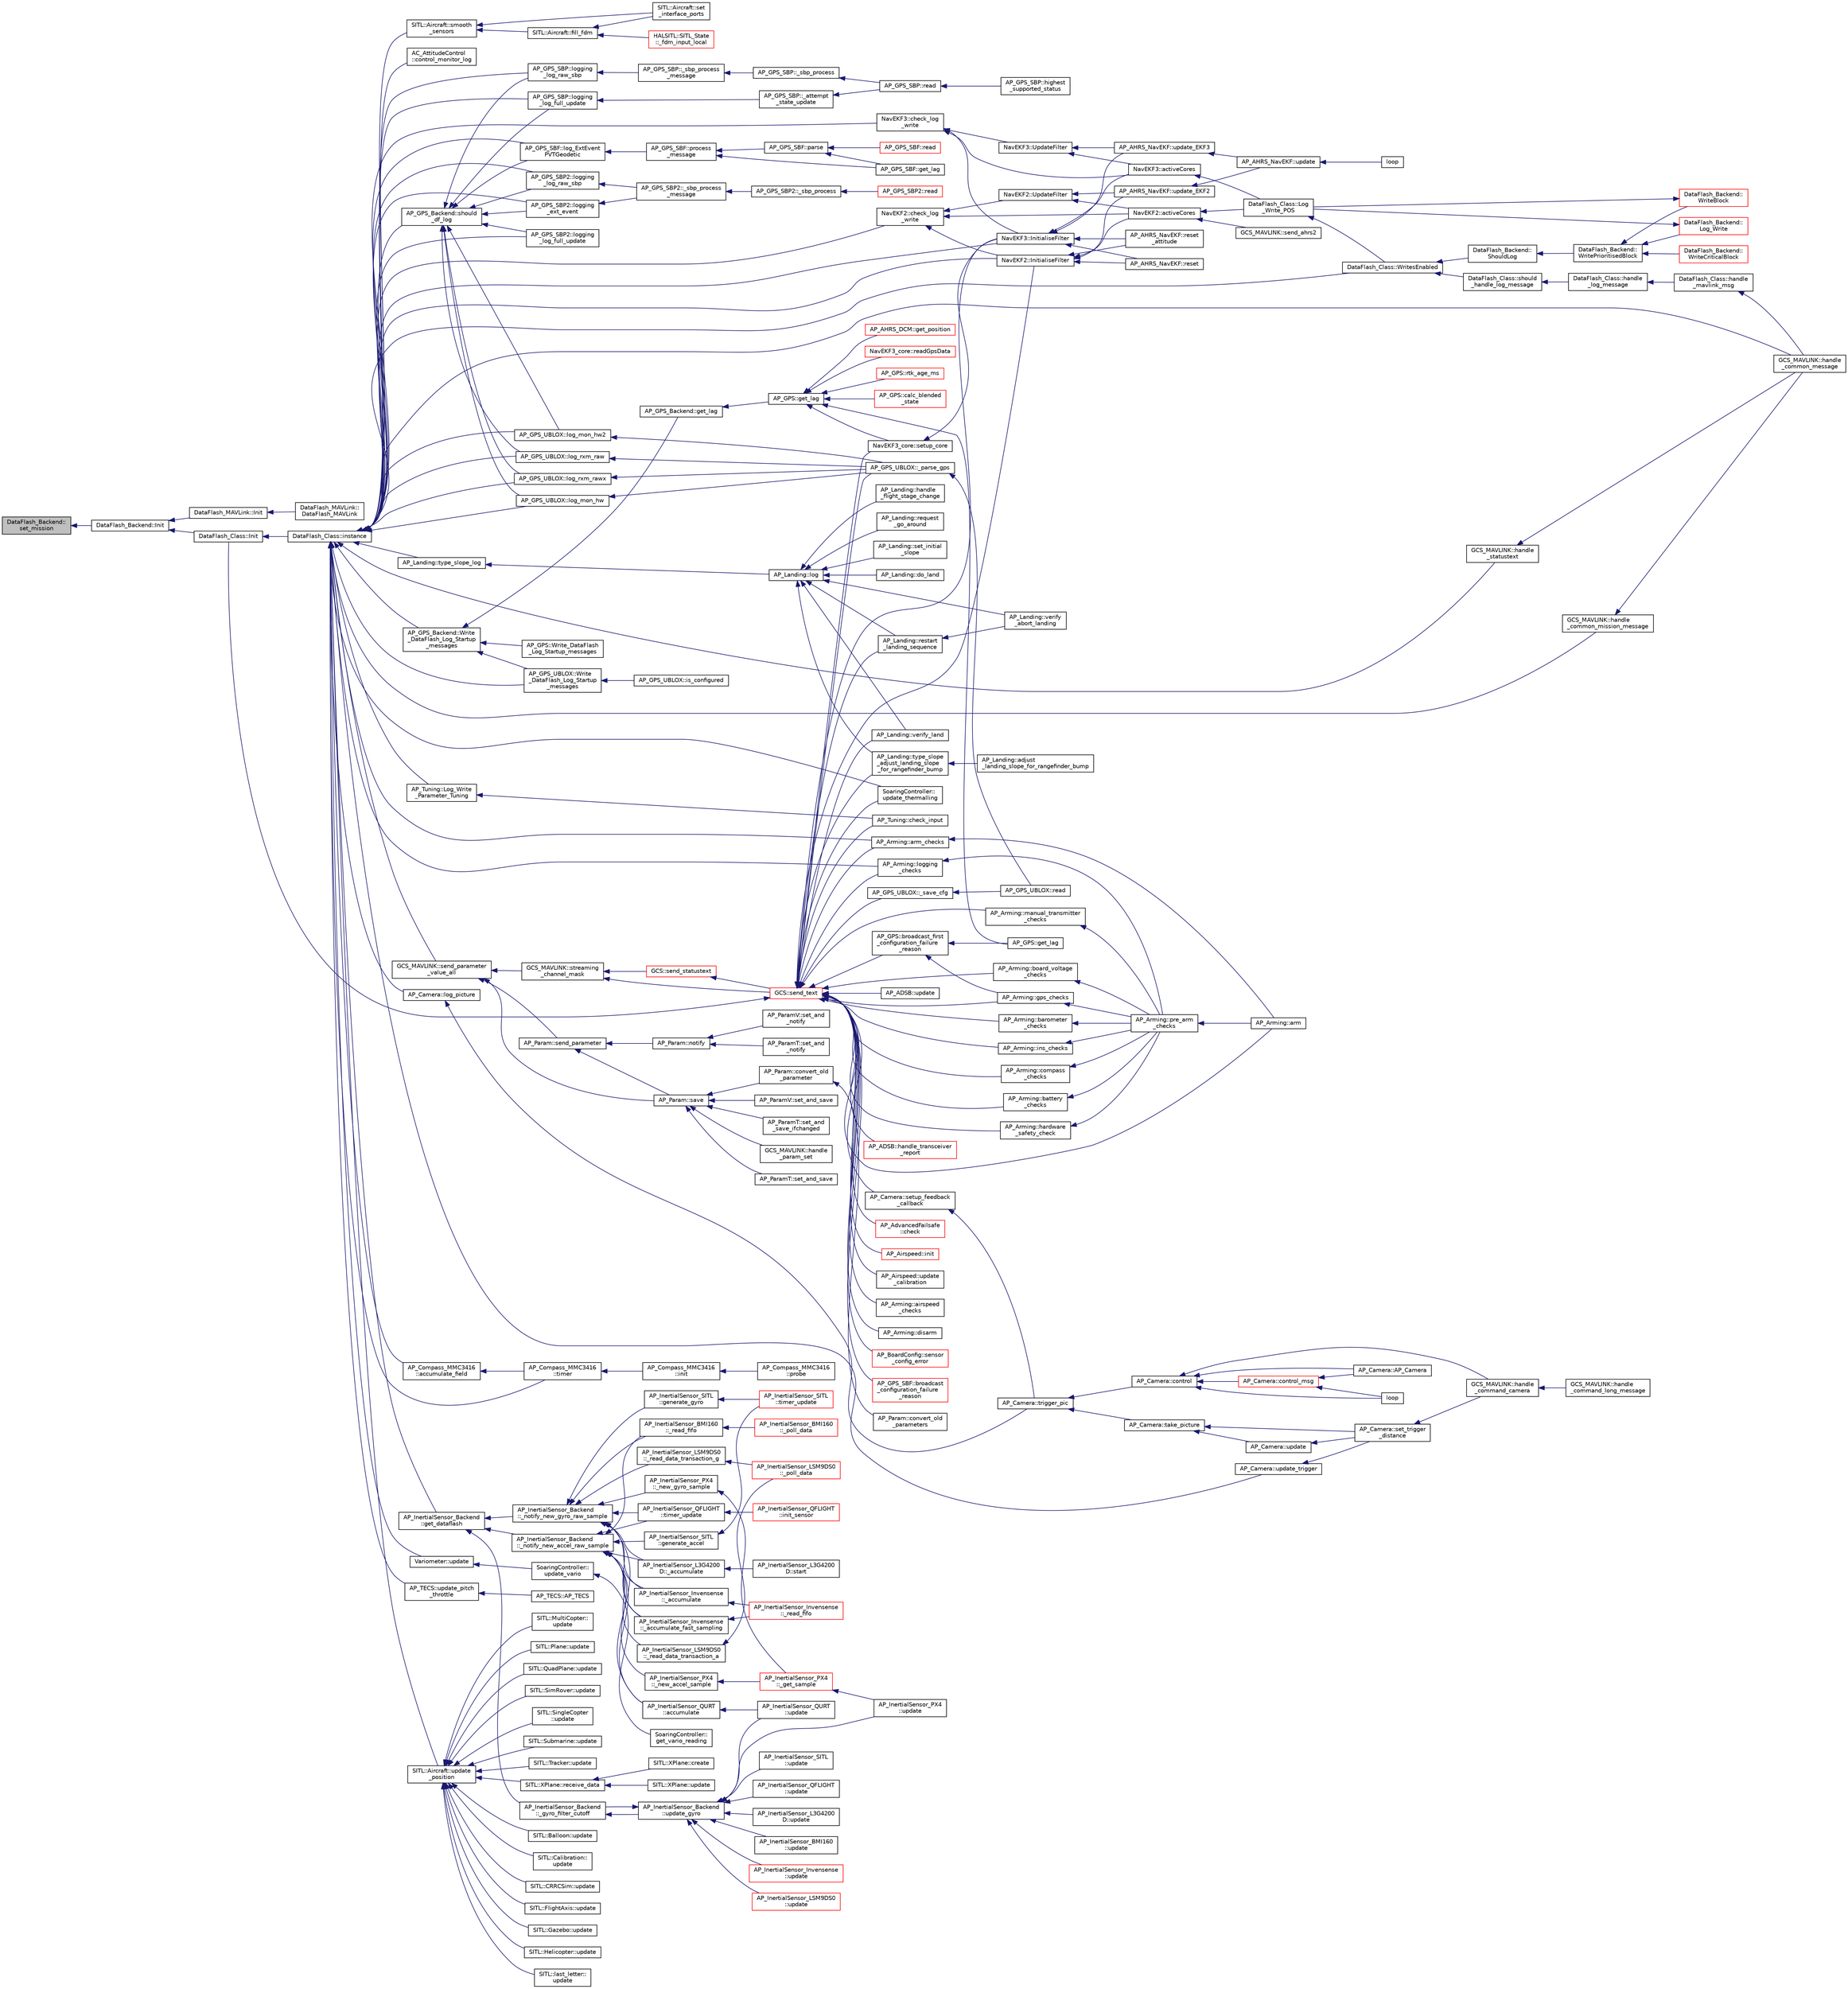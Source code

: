 digraph "DataFlash_Backend::set_mission"
{
 // INTERACTIVE_SVG=YES
  edge [fontname="Helvetica",fontsize="10",labelfontname="Helvetica",labelfontsize="10"];
  node [fontname="Helvetica",fontsize="10",shape=record];
  rankdir="LR";
  Node1 [label="DataFlash_Backend::\lset_mission",height=0.2,width=0.4,color="black", fillcolor="grey75", style="filled", fontcolor="black"];
  Node1 -> Node2 [dir="back",color="midnightblue",fontsize="10",style="solid",fontname="Helvetica"];
  Node2 [label="DataFlash_Backend::Init",height=0.2,width=0.4,color="black", fillcolor="white", style="filled",URL="$classDataFlash__Backend.html#aff10c329f79c1bdaedbc6fdf4028c2a5"];
  Node2 -> Node3 [dir="back",color="midnightblue",fontsize="10",style="solid",fontname="Helvetica"];
  Node3 [label="DataFlash_MAVLink::Init",height=0.2,width=0.4,color="black", fillcolor="white", style="filled",URL="$classDataFlash__MAVLink.html#af592d8475ad88af8fb4246a4fdfcdb60"];
  Node3 -> Node4 [dir="back",color="midnightblue",fontsize="10",style="solid",fontname="Helvetica"];
  Node4 [label="DataFlash_MAVLink::\lDataFlash_MAVLink",height=0.2,width=0.4,color="black", fillcolor="white", style="filled",URL="$classDataFlash__MAVLink.html#a48cca0935063bb4c4ab826e2e0f7ac14"];
  Node2 -> Node5 [dir="back",color="midnightblue",fontsize="10",style="solid",fontname="Helvetica"];
  Node5 [label="DataFlash_Class::Init",height=0.2,width=0.4,color="black", fillcolor="white", style="filled",URL="$classDataFlash__Class.html#aabebe7ff9db07e2890274fceaa81b063"];
  Node5 -> Node6 [dir="back",color="midnightblue",fontsize="10",style="solid",fontname="Helvetica"];
  Node6 [label="DataFlash_Class::instance",height=0.2,width=0.4,color="black", fillcolor="white", style="filled",URL="$classDataFlash__Class.html#af898b7f68e05b5d2a6eaf53d2c178983"];
  Node6 -> Node7 [dir="back",color="midnightblue",fontsize="10",style="solid",fontname="Helvetica"];
  Node7 [label="AC_AttitudeControl\l::control_monitor_log",height=0.2,width=0.4,color="black", fillcolor="white", style="filled",URL="$classAC__AttitudeControl.html#a24124a33c8cd7a9cd575d0c16a1e2d5b"];
  Node6 -> Node8 [dir="back",color="midnightblue",fontsize="10",style="solid",fontname="Helvetica"];
  Node8 [label="AP_Arming::logging\l_checks",height=0.2,width=0.4,color="black", fillcolor="white", style="filled",URL="$classAP__Arming.html#a42b683a689bf706a186653bcf3c1d442"];
  Node8 -> Node9 [dir="back",color="midnightblue",fontsize="10",style="solid",fontname="Helvetica"];
  Node9 [label="AP_Arming::pre_arm\l_checks",height=0.2,width=0.4,color="black", fillcolor="white", style="filled",URL="$classAP__Arming.html#a73c03baf7f22b7124a2ac9e9286a850a"];
  Node9 -> Node10 [dir="back",color="midnightblue",fontsize="10",style="solid",fontname="Helvetica"];
  Node10 [label="AP_Arming::arm",height=0.2,width=0.4,color="black", fillcolor="white", style="filled",URL="$classAP__Arming.html#a47b859d9929a736df2f08a1cad03efcb"];
  Node6 -> Node11 [dir="back",color="midnightblue",fontsize="10",style="solid",fontname="Helvetica"];
  Node11 [label="AP_Arming::arm_checks",height=0.2,width=0.4,color="black", fillcolor="white", style="filled",URL="$classAP__Arming.html#ab2f0095af9b74996b11006d85fc137ed"];
  Node11 -> Node10 [dir="back",color="midnightblue",fontsize="10",style="solid",fontname="Helvetica"];
  Node6 -> Node12 [dir="back",color="midnightblue",fontsize="10",style="solid",fontname="Helvetica"];
  Node12 [label="AP_Camera::log_picture",height=0.2,width=0.4,color="black", fillcolor="white", style="filled",URL="$classAP__Camera.html#ae511c5d9c318c1650f04b4ecb5709112"];
  Node12 -> Node13 [dir="back",color="midnightblue",fontsize="10",style="solid",fontname="Helvetica"];
  Node13 [label="AP_Camera::trigger_pic",height=0.2,width=0.4,color="black", fillcolor="white", style="filled",URL="$classAP__Camera.html#a912338131e4f4ab09eb09139d471b7b3"];
  Node13 -> Node14 [dir="back",color="midnightblue",fontsize="10",style="solid",fontname="Helvetica"];
  Node14 [label="AP_Camera::control",height=0.2,width=0.4,color="black", fillcolor="white", style="filled",URL="$classAP__Camera.html#a7c7aa23d1a71db5345bb11899bbb8f31"];
  Node14 -> Node15 [dir="back",color="midnightblue",fontsize="10",style="solid",fontname="Helvetica"];
  Node15 [label="AP_Camera::AP_Camera",height=0.2,width=0.4,color="black", fillcolor="white", style="filled",URL="$classAP__Camera.html#ad8d2e68c3b5a7133da87975d3120223a"];
  Node14 -> Node16 [dir="back",color="midnightblue",fontsize="10",style="solid",fontname="Helvetica"];
  Node16 [label="AP_Camera::control_msg",height=0.2,width=0.4,color="red", fillcolor="white", style="filled",URL="$classAP__Camera.html#a5a9157e5d811fa1b55bebe90fe731065",tooltip="decode deprecated MavLink message that controls camera. "];
  Node16 -> Node15 [dir="back",color="midnightblue",fontsize="10",style="solid",fontname="Helvetica"];
  Node16 -> Node17 [dir="back",color="midnightblue",fontsize="10",style="solid",fontname="Helvetica"];
  Node17 [label="loop",height=0.2,width=0.4,color="black", fillcolor="white", style="filled",URL="$routing_8cpp.html#afe461d27b9c48d5921c00d521181f12f"];
  Node14 -> Node18 [dir="back",color="midnightblue",fontsize="10",style="solid",fontname="Helvetica"];
  Node18 [label="GCS_MAVLINK::handle\l_command_camera",height=0.2,width=0.4,color="black", fillcolor="white", style="filled",URL="$structGCS__MAVLINK.html#a735b4b8b692fa6985a7f7b99c6b4d58c"];
  Node18 -> Node19 [dir="back",color="midnightblue",fontsize="10",style="solid",fontname="Helvetica"];
  Node19 [label="GCS_MAVLINK::handle\l_command_long_message",height=0.2,width=0.4,color="black", fillcolor="white", style="filled",URL="$structGCS__MAVLINK.html#ada9816ba563e134b421cb5bcc7b21ed6"];
  Node14 -> Node17 [dir="back",color="midnightblue",fontsize="10",style="solid",fontname="Helvetica"];
  Node13 -> Node20 [dir="back",color="midnightblue",fontsize="10",style="solid",fontname="Helvetica"];
  Node20 [label="AP_Camera::take_picture",height=0.2,width=0.4,color="black", fillcolor="white", style="filled",URL="$classAP__Camera.html#a5d7170c290ba358aab4e79e8e79bbb70"];
  Node20 -> Node21 [dir="back",color="midnightblue",fontsize="10",style="solid",fontname="Helvetica"];
  Node21 [label="AP_Camera::set_trigger\l_distance",height=0.2,width=0.4,color="black", fillcolor="white", style="filled",URL="$classAP__Camera.html#a4a39e7eb5e1df8b95ef260b0638c6fc7"];
  Node21 -> Node18 [dir="back",color="midnightblue",fontsize="10",style="solid",fontname="Helvetica"];
  Node20 -> Node22 [dir="back",color="midnightblue",fontsize="10",style="solid",fontname="Helvetica"];
  Node22 [label="AP_Camera::update",height=0.2,width=0.4,color="black", fillcolor="white", style="filled",URL="$classAP__Camera.html#a4077dde0b48102aa3b07eb64f1f7a420"];
  Node22 -> Node21 [dir="back",color="midnightblue",fontsize="10",style="solid",fontname="Helvetica"];
  Node6 -> Node23 [dir="back",color="midnightblue",fontsize="10",style="solid",fontname="Helvetica"];
  Node23 [label="AP_Camera::update_trigger",height=0.2,width=0.4,color="black", fillcolor="white", style="filled",URL="$classAP__Camera.html#a3809f54e2cc95832bb8d5e43451e834f"];
  Node23 -> Node21 [dir="back",color="midnightblue",fontsize="10",style="solid",fontname="Helvetica"];
  Node6 -> Node24 [dir="back",color="midnightblue",fontsize="10",style="solid",fontname="Helvetica"];
  Node24 [label="AP_Compass_MMC3416\l::timer",height=0.2,width=0.4,color="black", fillcolor="white", style="filled",URL="$classAP__Compass__MMC3416.html#a8b5b61173af45f3892c51bbeda783190"];
  Node24 -> Node25 [dir="back",color="midnightblue",fontsize="10",style="solid",fontname="Helvetica"];
  Node25 [label="AP_Compass_MMC3416\l::init",height=0.2,width=0.4,color="black", fillcolor="white", style="filled",URL="$classAP__Compass__MMC3416.html#af9749d12b13a50641e4c2b7b8b702ac2"];
  Node25 -> Node26 [dir="back",color="midnightblue",fontsize="10",style="solid",fontname="Helvetica"];
  Node26 [label="AP_Compass_MMC3416\l::probe",height=0.2,width=0.4,color="black", fillcolor="white", style="filled",URL="$classAP__Compass__MMC3416.html#a45317bd66ff02b0b69e17221ff572261"];
  Node6 -> Node27 [dir="back",color="midnightblue",fontsize="10",style="solid",fontname="Helvetica"];
  Node27 [label="AP_Compass_MMC3416\l::accumulate_field",height=0.2,width=0.4,color="black", fillcolor="white", style="filled",URL="$classAP__Compass__MMC3416.html#aa81525e474696e469db55ad9712a1b4f"];
  Node27 -> Node24 [dir="back",color="midnightblue",fontsize="10",style="solid",fontname="Helvetica"];
  Node6 -> Node28 [dir="back",color="midnightblue",fontsize="10",style="solid",fontname="Helvetica"];
  Node28 [label="AP_GPS_SBF::log_ExtEvent\lPVTGeodetic",height=0.2,width=0.4,color="black", fillcolor="white", style="filled",URL="$classAP__GPS__SBF.html#a029bda686db2bccb2b98f78cf5ea38fe"];
  Node28 -> Node29 [dir="back",color="midnightblue",fontsize="10",style="solid",fontname="Helvetica"];
  Node29 [label="AP_GPS_SBF::process\l_message",height=0.2,width=0.4,color="black", fillcolor="white", style="filled",URL="$classAP__GPS__SBF.html#a302b0e8422996c2cabb9dfac0eae59a4"];
  Node29 -> Node30 [dir="back",color="midnightblue",fontsize="10",style="solid",fontname="Helvetica"];
  Node30 [label="AP_GPS_SBF::get_lag",height=0.2,width=0.4,color="black", fillcolor="white", style="filled",URL="$classAP__GPS__SBF.html#ac390273f48b232915b30f6aeed7560f6"];
  Node29 -> Node31 [dir="back",color="midnightblue",fontsize="10",style="solid",fontname="Helvetica"];
  Node31 [label="AP_GPS_SBF::parse",height=0.2,width=0.4,color="black", fillcolor="white", style="filled",URL="$classAP__GPS__SBF.html#a4ff03181a0163ebda3dcc6b550e0d05a"];
  Node31 -> Node30 [dir="back",color="midnightblue",fontsize="10",style="solid",fontname="Helvetica"];
  Node31 -> Node32 [dir="back",color="midnightblue",fontsize="10",style="solid",fontname="Helvetica"];
  Node32 [label="AP_GPS_SBF::read",height=0.2,width=0.4,color="red", fillcolor="white", style="filled",URL="$classAP__GPS__SBF.html#a5d9c1999aa212fff0587dad4b306c97d"];
  Node6 -> Node33 [dir="back",color="midnightblue",fontsize="10",style="solid",fontname="Helvetica"];
  Node33 [label="AP_GPS_SBP::logging\l_log_full_update",height=0.2,width=0.4,color="black", fillcolor="white", style="filled",URL="$classAP__GPS__SBP.html#af5d2846c5c8368ab5d6d9456f78cb04d"];
  Node33 -> Node34 [dir="back",color="midnightblue",fontsize="10",style="solid",fontname="Helvetica"];
  Node34 [label="AP_GPS_SBP::_attempt\l_state_update",height=0.2,width=0.4,color="black", fillcolor="white", style="filled",URL="$classAP__GPS__SBP.html#af9e1e7cae1c58891c9a47a6ae6425491"];
  Node34 -> Node35 [dir="back",color="midnightblue",fontsize="10",style="solid",fontname="Helvetica"];
  Node35 [label="AP_GPS_SBP::read",height=0.2,width=0.4,color="black", fillcolor="white", style="filled",URL="$classAP__GPS__SBP.html#a3fa95c1c1f83ad45a11a61d604e61d8d"];
  Node35 -> Node36 [dir="back",color="midnightblue",fontsize="10",style="solid",fontname="Helvetica"];
  Node36 [label="AP_GPS_SBP::highest\l_supported_status",height=0.2,width=0.4,color="black", fillcolor="white", style="filled",URL="$classAP__GPS__SBP.html#ad2aa36fb56f231229ca47df94c7c926f"];
  Node6 -> Node37 [dir="back",color="midnightblue",fontsize="10",style="solid",fontname="Helvetica"];
  Node37 [label="AP_GPS_SBP::logging\l_log_raw_sbp",height=0.2,width=0.4,color="black", fillcolor="white", style="filled",URL="$classAP__GPS__SBP.html#a03c2f3629f94e7b6df5989cc33d9d59a"];
  Node37 -> Node38 [dir="back",color="midnightblue",fontsize="10",style="solid",fontname="Helvetica"];
  Node38 [label="AP_GPS_SBP::_sbp_process\l_message",height=0.2,width=0.4,color="black", fillcolor="white", style="filled",URL="$classAP__GPS__SBP.html#a95d51866fda5a620229c74d5684acce4"];
  Node38 -> Node39 [dir="back",color="midnightblue",fontsize="10",style="solid",fontname="Helvetica"];
  Node39 [label="AP_GPS_SBP::_sbp_process",height=0.2,width=0.4,color="black", fillcolor="white", style="filled",URL="$classAP__GPS__SBP.html#ad6291fa91e5c338da770ffdfefb6cd8a"];
  Node39 -> Node35 [dir="back",color="midnightblue",fontsize="10",style="solid",fontname="Helvetica"];
  Node6 -> Node40 [dir="back",color="midnightblue",fontsize="10",style="solid",fontname="Helvetica"];
  Node40 [label="AP_GPS_SBP2::logging\l_log_full_update",height=0.2,width=0.4,color="black", fillcolor="white", style="filled",URL="$classAP__GPS__SBP2.html#adc254567a151ff0db903b861319f0d56"];
  Node6 -> Node41 [dir="back",color="midnightblue",fontsize="10",style="solid",fontname="Helvetica"];
  Node41 [label="AP_GPS_SBP2::logging\l_log_raw_sbp",height=0.2,width=0.4,color="black", fillcolor="white", style="filled",URL="$classAP__GPS__SBP2.html#af58239a6684265d3fde51012411d110c"];
  Node41 -> Node42 [dir="back",color="midnightblue",fontsize="10",style="solid",fontname="Helvetica"];
  Node42 [label="AP_GPS_SBP2::_sbp_process\l_message",height=0.2,width=0.4,color="black", fillcolor="white", style="filled",URL="$classAP__GPS__SBP2.html#ac64f29dd084dc165c676cfd2751e77ae"];
  Node42 -> Node43 [dir="back",color="midnightblue",fontsize="10",style="solid",fontname="Helvetica"];
  Node43 [label="AP_GPS_SBP2::_sbp_process",height=0.2,width=0.4,color="black", fillcolor="white", style="filled",URL="$classAP__GPS__SBP2.html#a401dc8505b1460b2cacbafea3d223a91"];
  Node43 -> Node44 [dir="back",color="midnightblue",fontsize="10",style="solid",fontname="Helvetica"];
  Node44 [label="AP_GPS_SBP2::read",height=0.2,width=0.4,color="red", fillcolor="white", style="filled",URL="$classAP__GPS__SBP2.html#a251cdad10dff6c4e02d59f0507e5f3b6"];
  Node6 -> Node45 [dir="back",color="midnightblue",fontsize="10",style="solid",fontname="Helvetica"];
  Node45 [label="AP_GPS_SBP2::logging\l_ext_event",height=0.2,width=0.4,color="black", fillcolor="white", style="filled",URL="$classAP__GPS__SBP2.html#ae8c7f53ee8183d7f0b915e9b5a494ae6"];
  Node45 -> Node42 [dir="back",color="midnightblue",fontsize="10",style="solid",fontname="Helvetica"];
  Node6 -> Node46 [dir="back",color="midnightblue",fontsize="10",style="solid",fontname="Helvetica"];
  Node46 [label="AP_GPS_UBLOX::log_mon_hw",height=0.2,width=0.4,color="black", fillcolor="white", style="filled",URL="$classAP__GPS__UBLOX.html#afaad8ce1ad6c2192e2608e5731789b25"];
  Node46 -> Node47 [dir="back",color="midnightblue",fontsize="10",style="solid",fontname="Helvetica"];
  Node47 [label="AP_GPS_UBLOX::_parse_gps",height=0.2,width=0.4,color="black", fillcolor="white", style="filled",URL="$classAP__GPS__UBLOX.html#a16ae8ab4b0babfbc2245beb0a438ec33"];
  Node47 -> Node48 [dir="back",color="midnightblue",fontsize="10",style="solid",fontname="Helvetica"];
  Node48 [label="AP_GPS_UBLOX::read",height=0.2,width=0.4,color="black", fillcolor="white", style="filled",URL="$classAP__GPS__UBLOX.html#a09825f5ca37ee9bdb5e0939a4073a84e"];
  Node6 -> Node49 [dir="back",color="midnightblue",fontsize="10",style="solid",fontname="Helvetica"];
  Node49 [label="AP_GPS_UBLOX::log_mon_hw2",height=0.2,width=0.4,color="black", fillcolor="white", style="filled",URL="$classAP__GPS__UBLOX.html#aa371c3daa15a309ab65f1522471ff5c2"];
  Node49 -> Node47 [dir="back",color="midnightblue",fontsize="10",style="solid",fontname="Helvetica"];
  Node6 -> Node50 [dir="back",color="midnightblue",fontsize="10",style="solid",fontname="Helvetica"];
  Node50 [label="AP_GPS_UBLOX::log_rxm_raw",height=0.2,width=0.4,color="black", fillcolor="white", style="filled",URL="$classAP__GPS__UBLOX.html#a599fc077195cbe106d1da825688b1440"];
  Node50 -> Node47 [dir="back",color="midnightblue",fontsize="10",style="solid",fontname="Helvetica"];
  Node6 -> Node51 [dir="back",color="midnightblue",fontsize="10",style="solid",fontname="Helvetica"];
  Node51 [label="AP_GPS_UBLOX::log_rxm_rawx",height=0.2,width=0.4,color="black", fillcolor="white", style="filled",URL="$classAP__GPS__UBLOX.html#a3974f2089cb33bed89e19cfe3c7521f8"];
  Node51 -> Node47 [dir="back",color="midnightblue",fontsize="10",style="solid",fontname="Helvetica"];
  Node6 -> Node52 [dir="back",color="midnightblue",fontsize="10",style="solid",fontname="Helvetica"];
  Node52 [label="AP_GPS_UBLOX::Write\l_DataFlash_Log_Startup\l_messages",height=0.2,width=0.4,color="black", fillcolor="white", style="filled",URL="$classAP__GPS__UBLOX.html#ad1a1399983bb79c5eb8900f555a825a0"];
  Node52 -> Node53 [dir="back",color="midnightblue",fontsize="10",style="solid",fontname="Helvetica"];
  Node53 [label="AP_GPS_UBLOX::is_configured",height=0.2,width=0.4,color="black", fillcolor="white", style="filled",URL="$classAP__GPS__UBLOX.html#a58f67b3059c4ba8892d12ae9139f077d"];
  Node6 -> Node54 [dir="back",color="midnightblue",fontsize="10",style="solid",fontname="Helvetica"];
  Node54 [label="AP_GPS_Backend::Write\l_DataFlash_Log_Startup\l_messages",height=0.2,width=0.4,color="black", fillcolor="white", style="filled",URL="$classAP__GPS__Backend.html#a40451188361a2919d0061132e07af262"];
  Node54 -> Node55 [dir="back",color="midnightblue",fontsize="10",style="solid",fontname="Helvetica"];
  Node55 [label="AP_GPS_Backend::get_lag",height=0.2,width=0.4,color="black", fillcolor="white", style="filled",URL="$classAP__GPS__Backend.html#aef958d85d2717afc7b1e3af3eaf19291"];
  Node55 -> Node56 [dir="back",color="midnightblue",fontsize="10",style="solid",fontname="Helvetica"];
  Node56 [label="AP_GPS::get_lag",height=0.2,width=0.4,color="black", fillcolor="white", style="filled",URL="$classAP__GPS.html#a4a682466e84404be8ca6f66816fd56a5"];
  Node56 -> Node57 [dir="back",color="midnightblue",fontsize="10",style="solid",fontname="Helvetica"];
  Node57 [label="AP_GPS::calc_blended\l_state",height=0.2,width=0.4,color="red", fillcolor="white", style="filled",URL="$classAP__GPS.html#a86e388032563bbd72cca1bce9ec24d17"];
  Node56 -> Node58 [dir="back",color="midnightblue",fontsize="10",style="solid",fontname="Helvetica"];
  Node58 [label="AP_GPS::get_lag",height=0.2,width=0.4,color="black", fillcolor="white", style="filled",URL="$classAP__GPS.html#a6e74a89971cdb43f9d24e5dd9a36a090"];
  Node56 -> Node59 [dir="back",color="midnightblue",fontsize="10",style="solid",fontname="Helvetica"];
  Node59 [label="AP_AHRS_DCM::get_position",height=0.2,width=0.4,color="red", fillcolor="white", style="filled",URL="$classAP__AHRS__DCM.html#a43e3b61c13ecdfd2b3b3a2b33c359993"];
  Node56 -> Node60 [dir="back",color="midnightblue",fontsize="10",style="solid",fontname="Helvetica"];
  Node60 [label="NavEKF3_core::readGpsData",height=0.2,width=0.4,color="red", fillcolor="white", style="filled",URL="$classNavEKF3__core.html#ac8dc281034818e5fc9b2207daa2b7c3a"];
  Node56 -> Node61 [dir="back",color="midnightblue",fontsize="10",style="solid",fontname="Helvetica"];
  Node61 [label="AP_GPS::rtk_age_ms",height=0.2,width=0.4,color="red", fillcolor="white", style="filled",URL="$classAP__GPS.html#a888c7b1a19f3f1cd91125840f2c21069"];
  Node56 -> Node62 [dir="back",color="midnightblue",fontsize="10",style="solid",fontname="Helvetica"];
  Node62 [label="NavEKF3_core::setup_core",height=0.2,width=0.4,color="black", fillcolor="white", style="filled",URL="$classNavEKF3__core.html#a0b8f47e59f846a862b145edfaa9b7e99"];
  Node62 -> Node63 [dir="back",color="midnightblue",fontsize="10",style="solid",fontname="Helvetica"];
  Node63 [label="NavEKF3::InitialiseFilter",height=0.2,width=0.4,color="black", fillcolor="white", style="filled",URL="$classNavEKF3.html#a07f064fa513fbb6e7188141904f3b5b5"];
  Node63 -> Node64 [dir="back",color="midnightblue",fontsize="10",style="solid",fontname="Helvetica"];
  Node64 [label="AP_AHRS_NavEKF::update_EKF3",height=0.2,width=0.4,color="black", fillcolor="white", style="filled",URL="$classAP__AHRS__NavEKF.html#a324160404f12959e955554f5aed26459"];
  Node64 -> Node65 [dir="back",color="midnightblue",fontsize="10",style="solid",fontname="Helvetica"];
  Node65 [label="AP_AHRS_NavEKF::update",height=0.2,width=0.4,color="black", fillcolor="white", style="filled",URL="$classAP__AHRS__NavEKF.html#ac8111979c5dc37a55b2c50818534ea52"];
  Node65 -> Node66 [dir="back",color="midnightblue",fontsize="10",style="solid",fontname="Helvetica"];
  Node66 [label="loop",height=0.2,width=0.4,color="black", fillcolor="white", style="filled",URL="$AHRS__Test_8cpp.html#afe461d27b9c48d5921c00d521181f12f"];
  Node63 -> Node67 [dir="back",color="midnightblue",fontsize="10",style="solid",fontname="Helvetica"];
  Node67 [label="AP_AHRS_NavEKF::reset",height=0.2,width=0.4,color="black", fillcolor="white", style="filled",URL="$classAP__AHRS__NavEKF.html#a532ff0df024a4537e5a108c42ba405a7"];
  Node63 -> Node68 [dir="back",color="midnightblue",fontsize="10",style="solid",fontname="Helvetica"];
  Node68 [label="AP_AHRS_NavEKF::reset\l_attitude",height=0.2,width=0.4,color="black", fillcolor="white", style="filled",URL="$classAP__AHRS__NavEKF.html#a9bd3c7f1793a48cd0d736b19fbfaf19a"];
  Node63 -> Node69 [dir="back",color="midnightblue",fontsize="10",style="solid",fontname="Helvetica"];
  Node69 [label="NavEKF3::activeCores",height=0.2,width=0.4,color="black", fillcolor="white", style="filled",URL="$classNavEKF3.html#a3e1f50ad977a17222fcd7a6851b0f2ec"];
  Node69 -> Node70 [dir="back",color="midnightblue",fontsize="10",style="solid",fontname="Helvetica"];
  Node70 [label="DataFlash_Class::Log\l_Write_POS",height=0.2,width=0.4,color="black", fillcolor="white", style="filled",URL="$classDataFlash__Class.html#a46e58faaa53c44516433f6bb7bde4163"];
  Node70 -> Node71 [dir="back",color="midnightblue",fontsize="10",style="solid",fontname="Helvetica"];
  Node71 [label="DataFlash_Class::WritesEnabled",height=0.2,width=0.4,color="black", fillcolor="white", style="filled",URL="$classDataFlash__Class.html#a680528ccef337901407a125439e1f397"];
  Node71 -> Node72 [dir="back",color="midnightblue",fontsize="10",style="solid",fontname="Helvetica"];
  Node72 [label="DataFlash_Backend::\lShouldLog",height=0.2,width=0.4,color="black", fillcolor="white", style="filled",URL="$classDataFlash__Backend.html#ae29c274eff677e46bb9e404656194789"];
  Node72 -> Node73 [dir="back",color="midnightblue",fontsize="10",style="solid",fontname="Helvetica"];
  Node73 [label="DataFlash_Backend::\lWritePrioritisedBlock",height=0.2,width=0.4,color="black", fillcolor="white", style="filled",URL="$classDataFlash__Backend.html#a70bd07e118265442caab0d742cb06abc"];
  Node73 -> Node74 [dir="back",color="midnightblue",fontsize="10",style="solid",fontname="Helvetica"];
  Node74 [label="DataFlash_Backend::\lLog_Write",height=0.2,width=0.4,color="red", fillcolor="white", style="filled",URL="$classDataFlash__Backend.html#a701111d46c96bfab23971267f325ddd3"];
  Node74 -> Node70 [dir="back",color="midnightblue",fontsize="10",style="solid",fontname="Helvetica"];
  Node73 -> Node75 [dir="back",color="midnightblue",fontsize="10",style="solid",fontname="Helvetica"];
  Node75 [label="DataFlash_Backend::\lWriteBlock",height=0.2,width=0.4,color="red", fillcolor="white", style="filled",URL="$classDataFlash__Backend.html#aed94b3ad1fd7333ddd7c2e20c3433d52"];
  Node75 -> Node70 [dir="back",color="midnightblue",fontsize="10",style="solid",fontname="Helvetica"];
  Node73 -> Node76 [dir="back",color="midnightblue",fontsize="10",style="solid",fontname="Helvetica"];
  Node76 [label="DataFlash_Backend::\lWriteCriticalBlock",height=0.2,width=0.4,color="red", fillcolor="white", style="filled",URL="$classDataFlash__Backend.html#a5be0a9e566b2b525659756204c3353b7"];
  Node71 -> Node77 [dir="back",color="midnightblue",fontsize="10",style="solid",fontname="Helvetica"];
  Node77 [label="DataFlash_Class::should\l_handle_log_message",height=0.2,width=0.4,color="black", fillcolor="white", style="filled",URL="$classDataFlash__Class.html#a1f5e7a1ba369422c7df05cd384019b0e"];
  Node77 -> Node78 [dir="back",color="midnightblue",fontsize="10",style="solid",fontname="Helvetica"];
  Node78 [label="DataFlash_Class::handle\l_log_message",height=0.2,width=0.4,color="black", fillcolor="white", style="filled",URL="$classDataFlash__Class.html#a54a0f06df82820b62ec798a212821d25"];
  Node78 -> Node79 [dir="back",color="midnightblue",fontsize="10",style="solid",fontname="Helvetica"];
  Node79 [label="DataFlash_Class::handle\l_mavlink_msg",height=0.2,width=0.4,color="black", fillcolor="white", style="filled",URL="$classDataFlash__Class.html#a06ce95acf59edd4dd3b8aa7246913e7a"];
  Node79 -> Node80 [dir="back",color="midnightblue",fontsize="10",style="solid",fontname="Helvetica"];
  Node80 [label="GCS_MAVLINK::handle\l_common_message",height=0.2,width=0.4,color="black", fillcolor="white", style="filled",URL="$structGCS__MAVLINK.html#a13da94a2548ade6552a5250eb3251e89"];
  Node54 -> Node52 [dir="back",color="midnightblue",fontsize="10",style="solid",fontname="Helvetica"];
  Node54 -> Node81 [dir="back",color="midnightblue",fontsize="10",style="solid",fontname="Helvetica"];
  Node81 [label="AP_GPS::Write_DataFlash\l_Log_Startup_messages",height=0.2,width=0.4,color="black", fillcolor="white", style="filled",URL="$classAP__GPS.html#a575853ed30ab7f139f58f7785388054f"];
  Node6 -> Node82 [dir="back",color="midnightblue",fontsize="10",style="solid",fontname="Helvetica"];
  Node82 [label="AP_GPS_Backend::should\l_df_log",height=0.2,width=0.4,color="black", fillcolor="white", style="filled",URL="$classAP__GPS__Backend.html#a78d22fd7b536578b4b444c4ac63d2fda"];
  Node82 -> Node28 [dir="back",color="midnightblue",fontsize="10",style="solid",fontname="Helvetica"];
  Node82 -> Node46 [dir="back",color="midnightblue",fontsize="10",style="solid",fontname="Helvetica"];
  Node82 -> Node49 [dir="back",color="midnightblue",fontsize="10",style="solid",fontname="Helvetica"];
  Node82 -> Node50 [dir="back",color="midnightblue",fontsize="10",style="solid",fontname="Helvetica"];
  Node82 -> Node51 [dir="back",color="midnightblue",fontsize="10",style="solid",fontname="Helvetica"];
  Node82 -> Node45 [dir="back",color="midnightblue",fontsize="10",style="solid",fontname="Helvetica"];
  Node82 -> Node33 [dir="back",color="midnightblue",fontsize="10",style="solid",fontname="Helvetica"];
  Node82 -> Node40 [dir="back",color="midnightblue",fontsize="10",style="solid",fontname="Helvetica"];
  Node82 -> Node37 [dir="back",color="midnightblue",fontsize="10",style="solid",fontname="Helvetica"];
  Node82 -> Node41 [dir="back",color="midnightblue",fontsize="10",style="solid",fontname="Helvetica"];
  Node6 -> Node83 [dir="back",color="midnightblue",fontsize="10",style="solid",fontname="Helvetica"];
  Node83 [label="AP_InertialSensor_Backend\l::get_dataflash",height=0.2,width=0.4,color="black", fillcolor="white", style="filled",URL="$classAP__InertialSensor__Backend.html#a6c878a16f5530684e2e1644a374756ca"];
  Node83 -> Node84 [dir="back",color="midnightblue",fontsize="10",style="solid",fontname="Helvetica"];
  Node84 [label="AP_InertialSensor_Backend\l::_gyro_filter_cutoff",height=0.2,width=0.4,color="black", fillcolor="white", style="filled",URL="$classAP__InertialSensor__Backend.html#a9c376bd62d2a8e0262f887c6188d0af9"];
  Node84 -> Node85 [dir="back",color="midnightblue",fontsize="10",style="solid",fontname="Helvetica"];
  Node85 [label="AP_InertialSensor_Backend\l::update_gyro",height=0.2,width=0.4,color="black", fillcolor="white", style="filled",URL="$classAP__InertialSensor__Backend.html#a0b5d300f99eee2d9debcc7380fd29ab0"];
  Node85 -> Node84 [dir="back",color="midnightblue",fontsize="10",style="solid",fontname="Helvetica"];
  Node85 -> Node86 [dir="back",color="midnightblue",fontsize="10",style="solid",fontname="Helvetica"];
  Node86 [label="AP_InertialSensor_LSM9DS0\l::update",height=0.2,width=0.4,color="red", fillcolor="white", style="filled",URL="$classAP__InertialSensor__LSM9DS0.html#a65d3c8abe3e7107544fabc581f7dd704"];
  Node85 -> Node87 [dir="back",color="midnightblue",fontsize="10",style="solid",fontname="Helvetica"];
  Node87 [label="AP_InertialSensor_SITL\l::update",height=0.2,width=0.4,color="black", fillcolor="white", style="filled",URL="$classAP__InertialSensor__SITL.html#a07604936d5a023d350e46404a63b10db"];
  Node85 -> Node88 [dir="back",color="midnightblue",fontsize="10",style="solid",fontname="Helvetica"];
  Node88 [label="AP_InertialSensor_QFLIGHT\l::update",height=0.2,width=0.4,color="black", fillcolor="white", style="filled",URL="$classAP__InertialSensor__QFLIGHT.html#aa0ca2330ef5cda8d8cf0573d65091dee"];
  Node85 -> Node89 [dir="back",color="midnightblue",fontsize="10",style="solid",fontname="Helvetica"];
  Node89 [label="AP_InertialSensor_QURT\l::update",height=0.2,width=0.4,color="black", fillcolor="white", style="filled",URL="$classAP__InertialSensor__QURT.html#a65aead1e6f4020fff780cbb65981fb78"];
  Node85 -> Node90 [dir="back",color="midnightblue",fontsize="10",style="solid",fontname="Helvetica"];
  Node90 [label="AP_InertialSensor_PX4\l::update",height=0.2,width=0.4,color="black", fillcolor="white", style="filled",URL="$classAP__InertialSensor__PX4.html#a56c271f4293b88db34537b7a11e63157"];
  Node85 -> Node91 [dir="back",color="midnightblue",fontsize="10",style="solid",fontname="Helvetica"];
  Node91 [label="AP_InertialSensor_L3G4200\lD::update",height=0.2,width=0.4,color="black", fillcolor="white", style="filled",URL="$classAP__InertialSensor__L3G4200D.html#a8315d5fbde5630f70ff25b109ec2da33"];
  Node85 -> Node92 [dir="back",color="midnightblue",fontsize="10",style="solid",fontname="Helvetica"];
  Node92 [label="AP_InertialSensor_BMI160\l::update",height=0.2,width=0.4,color="black", fillcolor="white", style="filled",URL="$classAP__InertialSensor__BMI160.html#a089a4a56a75c3f771d626aeb4806487a"];
  Node85 -> Node93 [dir="back",color="midnightblue",fontsize="10",style="solid",fontname="Helvetica"];
  Node93 [label="AP_InertialSensor_Invensense\l::update",height=0.2,width=0.4,color="red", fillcolor="white", style="filled",URL="$classAP__InertialSensor__Invensense.html#a247c35c3a991df3b0d40725108fd1763"];
  Node83 -> Node94 [dir="back",color="midnightblue",fontsize="10",style="solid",fontname="Helvetica"];
  Node94 [label="AP_InertialSensor_Backend\l::_notify_new_accel_raw_sample",height=0.2,width=0.4,color="black", fillcolor="white", style="filled",URL="$classAP__InertialSensor__Backend.html#a330d2242c139a6ec3e94e0dd7379df7c"];
  Node94 -> Node95 [dir="back",color="midnightblue",fontsize="10",style="solid",fontname="Helvetica"];
  Node95 [label="AP_InertialSensor_L3G4200\lD::_accumulate",height=0.2,width=0.4,color="black", fillcolor="white", style="filled",URL="$classAP__InertialSensor__L3G4200D.html#ab07f7d4df52cbab3fee7f509f50e81fc"];
  Node95 -> Node96 [dir="back",color="midnightblue",fontsize="10",style="solid",fontname="Helvetica"];
  Node96 [label="AP_InertialSensor_L3G4200\lD::start",height=0.2,width=0.4,color="black", fillcolor="white", style="filled",URL="$classAP__InertialSensor__L3G4200D.html#a5ddc32421474ee6f544abca47a91ae02"];
  Node94 -> Node97 [dir="back",color="midnightblue",fontsize="10",style="solid",fontname="Helvetica"];
  Node97 [label="AP_InertialSensor_Invensense\l::_accumulate",height=0.2,width=0.4,color="black", fillcolor="white", style="filled",URL="$classAP__InertialSensor__Invensense.html#a1a06a8d1e4db8924dcdcf9a6439dcaa9"];
  Node97 -> Node98 [dir="back",color="midnightblue",fontsize="10",style="solid",fontname="Helvetica"];
  Node98 [label="AP_InertialSensor_Invensense\l::_read_fifo",height=0.2,width=0.4,color="red", fillcolor="white", style="filled",URL="$classAP__InertialSensor__Invensense.html#a352da0427395f10fd6a9da9ec3a498ec"];
  Node94 -> Node99 [dir="back",color="midnightblue",fontsize="10",style="solid",fontname="Helvetica"];
  Node99 [label="AP_InertialSensor_Invensense\l::_accumulate_fast_sampling",height=0.2,width=0.4,color="black", fillcolor="white", style="filled",URL="$classAP__InertialSensor__Invensense.html#aa4d24e709666169398355b5ee2a3df50"];
  Node99 -> Node98 [dir="back",color="midnightblue",fontsize="10",style="solid",fontname="Helvetica"];
  Node94 -> Node100 [dir="back",color="midnightblue",fontsize="10",style="solid",fontname="Helvetica"];
  Node100 [label="AP_InertialSensor_PX4\l::_new_accel_sample",height=0.2,width=0.4,color="black", fillcolor="white", style="filled",URL="$classAP__InertialSensor__PX4.html#ab860aacad51c8894d6d05d1291d8a650"];
  Node100 -> Node101 [dir="back",color="midnightblue",fontsize="10",style="solid",fontname="Helvetica"];
  Node101 [label="AP_InertialSensor_PX4\l::_get_sample",height=0.2,width=0.4,color="red", fillcolor="white", style="filled",URL="$classAP__InertialSensor__PX4.html#a86f463cc20f89a9eb4618ed494b3adf9"];
  Node101 -> Node90 [dir="back",color="midnightblue",fontsize="10",style="solid",fontname="Helvetica"];
  Node94 -> Node102 [dir="back",color="midnightblue",fontsize="10",style="solid",fontname="Helvetica"];
  Node102 [label="AP_InertialSensor_LSM9DS0\l::_read_data_transaction_a",height=0.2,width=0.4,color="black", fillcolor="white", style="filled",URL="$classAP__InertialSensor__LSM9DS0.html#a9e083338c81500c744790115250d5207"];
  Node102 -> Node103 [dir="back",color="midnightblue",fontsize="10",style="solid",fontname="Helvetica"];
  Node103 [label="AP_InertialSensor_LSM9DS0\l::_poll_data",height=0.2,width=0.4,color="red", fillcolor="white", style="filled",URL="$classAP__InertialSensor__LSM9DS0.html#a517db16a43fdfa7fa31615d07b225474"];
  Node94 -> Node104 [dir="back",color="midnightblue",fontsize="10",style="solid",fontname="Helvetica"];
  Node104 [label="AP_InertialSensor_BMI160\l::_read_fifo",height=0.2,width=0.4,color="black", fillcolor="white", style="filled",URL="$classAP__InertialSensor__BMI160.html#a1a519a3be822e3db7a19d0d0ed21d0c6"];
  Node104 -> Node105 [dir="back",color="midnightblue",fontsize="10",style="solid",fontname="Helvetica"];
  Node105 [label="AP_InertialSensor_BMI160\l::_poll_data",height=0.2,width=0.4,color="red", fillcolor="white", style="filled",URL="$classAP__InertialSensor__BMI160.html#a62d02f0977b50ee599a116e9f85d4ebc"];
  Node94 -> Node106 [dir="back",color="midnightblue",fontsize="10",style="solid",fontname="Helvetica"];
  Node106 [label="AP_InertialSensor_QURT\l::accumulate",height=0.2,width=0.4,color="black", fillcolor="white", style="filled",URL="$classAP__InertialSensor__QURT.html#ac64c9fedd2b0bcbddf29264e1bbd7af8"];
  Node106 -> Node89 [dir="back",color="midnightblue",fontsize="10",style="solid",fontname="Helvetica"];
  Node94 -> Node107 [dir="back",color="midnightblue",fontsize="10",style="solid",fontname="Helvetica"];
  Node107 [label="AP_InertialSensor_SITL\l::generate_accel",height=0.2,width=0.4,color="black", fillcolor="white", style="filled",URL="$classAP__InertialSensor__SITL.html#a8d6b8277285c6e8b6013585f403cd588"];
  Node107 -> Node108 [dir="back",color="midnightblue",fontsize="10",style="solid",fontname="Helvetica"];
  Node108 [label="AP_InertialSensor_SITL\l::timer_update",height=0.2,width=0.4,color="red", fillcolor="white", style="filled",URL="$classAP__InertialSensor__SITL.html#acb53ee7c91782608c30ff3e1c5af13e6"];
  Node94 -> Node109 [dir="back",color="midnightblue",fontsize="10",style="solid",fontname="Helvetica"];
  Node109 [label="AP_InertialSensor_QFLIGHT\l::timer_update",height=0.2,width=0.4,color="black", fillcolor="white", style="filled",URL="$classAP__InertialSensor__QFLIGHT.html#a995eedfc1f2c8c01d00815aed816db6d"];
  Node109 -> Node110 [dir="back",color="midnightblue",fontsize="10",style="solid",fontname="Helvetica"];
  Node110 [label="AP_InertialSensor_QFLIGHT\l::init_sensor",height=0.2,width=0.4,color="red", fillcolor="white", style="filled",URL="$classAP__InertialSensor__QFLIGHT.html#abdba074dae77ff53a2e616499b5cd01c"];
  Node83 -> Node111 [dir="back",color="midnightblue",fontsize="10",style="solid",fontname="Helvetica"];
  Node111 [label="AP_InertialSensor_Backend\l::_notify_new_gyro_raw_sample",height=0.2,width=0.4,color="black", fillcolor="white", style="filled",URL="$classAP__InertialSensor__Backend.html#a32a5d3f083aae76feb1f3e9cbf3cc095"];
  Node111 -> Node95 [dir="back",color="midnightblue",fontsize="10",style="solid",fontname="Helvetica"];
  Node111 -> Node97 [dir="back",color="midnightblue",fontsize="10",style="solid",fontname="Helvetica"];
  Node111 -> Node99 [dir="back",color="midnightblue",fontsize="10",style="solid",fontname="Helvetica"];
  Node111 -> Node112 [dir="back",color="midnightblue",fontsize="10",style="solid",fontname="Helvetica"];
  Node112 [label="AP_InertialSensor_PX4\l::_new_gyro_sample",height=0.2,width=0.4,color="black", fillcolor="white", style="filled",URL="$classAP__InertialSensor__PX4.html#a257fdff6435bb9addd12e3ba161c4c12"];
  Node112 -> Node101 [dir="back",color="midnightblue",fontsize="10",style="solid",fontname="Helvetica"];
  Node111 -> Node113 [dir="back",color="midnightblue",fontsize="10",style="solid",fontname="Helvetica"];
  Node113 [label="AP_InertialSensor_LSM9DS0\l::_read_data_transaction_g",height=0.2,width=0.4,color="black", fillcolor="white", style="filled",URL="$classAP__InertialSensor__LSM9DS0.html#a8d90205092ed9e6b959fe3da5f4f6477"];
  Node113 -> Node103 [dir="back",color="midnightblue",fontsize="10",style="solid",fontname="Helvetica"];
  Node111 -> Node104 [dir="back",color="midnightblue",fontsize="10",style="solid",fontname="Helvetica"];
  Node111 -> Node106 [dir="back",color="midnightblue",fontsize="10",style="solid",fontname="Helvetica"];
  Node111 -> Node114 [dir="back",color="midnightblue",fontsize="10",style="solid",fontname="Helvetica"];
  Node114 [label="AP_InertialSensor_SITL\l::generate_gyro",height=0.2,width=0.4,color="black", fillcolor="white", style="filled",URL="$classAP__InertialSensor__SITL.html#a884efe3040d8e915376390a36d778398"];
  Node114 -> Node108 [dir="back",color="midnightblue",fontsize="10",style="solid",fontname="Helvetica"];
  Node111 -> Node109 [dir="back",color="midnightblue",fontsize="10",style="solid",fontname="Helvetica"];
  Node6 -> Node115 [dir="back",color="midnightblue",fontsize="10",style="solid",fontname="Helvetica"];
  Node115 [label="AP_Landing::type_slope_log",height=0.2,width=0.4,color="black", fillcolor="white", style="filled",URL="$classAP__Landing.html#ac0b5a7424b989984441d47159f9e691c"];
  Node115 -> Node116 [dir="back",color="midnightblue",fontsize="10",style="solid",fontname="Helvetica"];
  Node116 [label="AP_Landing::log",height=0.2,width=0.4,color="black", fillcolor="white", style="filled",URL="$classAP__Landing.html#afbaa15e50629185cb1c1dcb1c41289d8"];
  Node116 -> Node117 [dir="back",color="midnightblue",fontsize="10",style="solid",fontname="Helvetica"];
  Node117 [label="AP_Landing::do_land",height=0.2,width=0.4,color="black", fillcolor="white", style="filled",URL="$classAP__Landing.html#ac7cb51eaa69d1bed262223b56ee2c4ce"];
  Node116 -> Node118 [dir="back",color="midnightblue",fontsize="10",style="solid",fontname="Helvetica"];
  Node118 [label="AP_Landing::handle\l_flight_stage_change",height=0.2,width=0.4,color="black", fillcolor="white", style="filled",URL="$classAP__Landing.html#a9f6d861fd1bf8df96c061931179095c0"];
  Node116 -> Node119 [dir="back",color="midnightblue",fontsize="10",style="solid",fontname="Helvetica"];
  Node119 [label="AP_Landing::request\l_go_around",height=0.2,width=0.4,color="black", fillcolor="white", style="filled",URL="$classAP__Landing.html#afc506451afaaca18bebe5746f1caf448"];
  Node116 -> Node120 [dir="back",color="midnightblue",fontsize="10",style="solid",fontname="Helvetica"];
  Node120 [label="AP_Landing::restart\l_landing_sequence",height=0.2,width=0.4,color="black", fillcolor="white", style="filled",URL="$classAP__Landing.html#a4cb652398231c274e6061aa6b211366b"];
  Node120 -> Node121 [dir="back",color="midnightblue",fontsize="10",style="solid",fontname="Helvetica"];
  Node121 [label="AP_Landing::verify\l_abort_landing",height=0.2,width=0.4,color="black", fillcolor="white", style="filled",URL="$classAP__Landing.html#a23d5d937afe630bfa1d3eeea5d767e4b"];
  Node116 -> Node122 [dir="back",color="midnightblue",fontsize="10",style="solid",fontname="Helvetica"];
  Node122 [label="AP_Landing::set_initial\l_slope",height=0.2,width=0.4,color="black", fillcolor="white", style="filled",URL="$classAP__Landing.html#a7e905f0cb574cb49a778b18906362736"];
  Node116 -> Node123 [dir="back",color="midnightblue",fontsize="10",style="solid",fontname="Helvetica"];
  Node123 [label="AP_Landing::type_slope\l_adjust_landing_slope\l_for_rangefinder_bump",height=0.2,width=0.4,color="black", fillcolor="white", style="filled",URL="$classAP__Landing.html#a68317a4d27e65aadc7013a9363da5ce3"];
  Node123 -> Node124 [dir="back",color="midnightblue",fontsize="10",style="solid",fontname="Helvetica"];
  Node124 [label="AP_Landing::adjust\l_landing_slope_for_rangefinder_bump",height=0.2,width=0.4,color="black", fillcolor="white", style="filled",URL="$classAP__Landing.html#aca701ba52726269447500bdf654b3b10"];
  Node116 -> Node121 [dir="back",color="midnightblue",fontsize="10",style="solid",fontname="Helvetica"];
  Node116 -> Node125 [dir="back",color="midnightblue",fontsize="10",style="solid",fontname="Helvetica"];
  Node125 [label="AP_Landing::verify_land",height=0.2,width=0.4,color="black", fillcolor="white", style="filled",URL="$classAP__Landing.html#afdbc34de818b9cb366336c23660fd495"];
  Node6 -> Node126 [dir="back",color="midnightblue",fontsize="10",style="solid",fontname="Helvetica"];
  Node126 [label="NavEKF2::check_log\l_write",height=0.2,width=0.4,color="black", fillcolor="white", style="filled",URL="$classNavEKF2.html#a124df957952b2cb0c04e4318a173f67a"];
  Node126 -> Node127 [dir="back",color="midnightblue",fontsize="10",style="solid",fontname="Helvetica"];
  Node127 [label="NavEKF2::InitialiseFilter",height=0.2,width=0.4,color="black", fillcolor="white", style="filled",URL="$classNavEKF2.html#a9c447b8d84abf2dfc845ddbbbad46a2b"];
  Node127 -> Node128 [dir="back",color="midnightblue",fontsize="10",style="solid",fontname="Helvetica"];
  Node128 [label="AP_AHRS_NavEKF::update_EKF2",height=0.2,width=0.4,color="black", fillcolor="white", style="filled",URL="$classAP__AHRS__NavEKF.html#a0187c6d3d4348b002a204c05d3e94b07"];
  Node128 -> Node65 [dir="back",color="midnightblue",fontsize="10",style="solid",fontname="Helvetica"];
  Node127 -> Node67 [dir="back",color="midnightblue",fontsize="10",style="solid",fontname="Helvetica"];
  Node127 -> Node68 [dir="back",color="midnightblue",fontsize="10",style="solid",fontname="Helvetica"];
  Node127 -> Node129 [dir="back",color="midnightblue",fontsize="10",style="solid",fontname="Helvetica"];
  Node129 [label="NavEKF2::activeCores",height=0.2,width=0.4,color="black", fillcolor="white", style="filled",URL="$classNavEKF2.html#ab18af2714c15fcf190493c01e2a28c73"];
  Node129 -> Node70 [dir="back",color="midnightblue",fontsize="10",style="solid",fontname="Helvetica"];
  Node129 -> Node130 [dir="back",color="midnightblue",fontsize="10",style="solid",fontname="Helvetica"];
  Node130 [label="GCS_MAVLINK::send_ahrs2",height=0.2,width=0.4,color="black", fillcolor="white", style="filled",URL="$structGCS__MAVLINK.html#a558ba3447048b78cb9dde460053e2741"];
  Node126 -> Node131 [dir="back",color="midnightblue",fontsize="10",style="solid",fontname="Helvetica"];
  Node131 [label="NavEKF2::UpdateFilter",height=0.2,width=0.4,color="black", fillcolor="white", style="filled",URL="$classNavEKF2.html#a72815b1bbd9d7ceb0ff7ae52d14516df"];
  Node131 -> Node128 [dir="back",color="midnightblue",fontsize="10",style="solid",fontname="Helvetica"];
  Node131 -> Node129 [dir="back",color="midnightblue",fontsize="10",style="solid",fontname="Helvetica"];
  Node126 -> Node129 [dir="back",color="midnightblue",fontsize="10",style="solid",fontname="Helvetica"];
  Node6 -> Node127 [dir="back",color="midnightblue",fontsize="10",style="solid",fontname="Helvetica"];
  Node6 -> Node132 [dir="back",color="midnightblue",fontsize="10",style="solid",fontname="Helvetica"];
  Node132 [label="NavEKF3::check_log\l_write",height=0.2,width=0.4,color="black", fillcolor="white", style="filled",URL="$classNavEKF3.html#afa5a1b626563d35ad95545e8f056214b"];
  Node132 -> Node63 [dir="back",color="midnightblue",fontsize="10",style="solid",fontname="Helvetica"];
  Node132 -> Node133 [dir="back",color="midnightblue",fontsize="10",style="solid",fontname="Helvetica"];
  Node133 [label="NavEKF3::UpdateFilter",height=0.2,width=0.4,color="black", fillcolor="white", style="filled",URL="$classNavEKF3.html#a477020fcf29376e0c2205dbf79728104"];
  Node133 -> Node64 [dir="back",color="midnightblue",fontsize="10",style="solid",fontname="Helvetica"];
  Node133 -> Node69 [dir="back",color="midnightblue",fontsize="10",style="solid",fontname="Helvetica"];
  Node132 -> Node69 [dir="back",color="midnightblue",fontsize="10",style="solid",fontname="Helvetica"];
  Node6 -> Node63 [dir="back",color="midnightblue",fontsize="10",style="solid",fontname="Helvetica"];
  Node6 -> Node134 [dir="back",color="midnightblue",fontsize="10",style="solid",fontname="Helvetica"];
  Node134 [label="SoaringController::\lupdate_thermalling",height=0.2,width=0.4,color="black", fillcolor="white", style="filled",URL="$classSoaringController.html#abfbc693fd6c93da20fb098aedf6fd596"];
  Node6 -> Node135 [dir="back",color="midnightblue",fontsize="10",style="solid",fontname="Helvetica"];
  Node135 [label="Variometer::update",height=0.2,width=0.4,color="black", fillcolor="white", style="filled",URL="$classVariometer.html#ae8429634659d6e7f64a64992380e7b2b"];
  Node135 -> Node136 [dir="back",color="midnightblue",fontsize="10",style="solid",fontname="Helvetica"];
  Node136 [label="SoaringController::\lupdate_vario",height=0.2,width=0.4,color="black", fillcolor="white", style="filled",URL="$classSoaringController.html#a7adf701742d2ba2f2e699b9e3ce1b955"];
  Node136 -> Node137 [dir="back",color="midnightblue",fontsize="10",style="solid",fontname="Helvetica"];
  Node137 [label="SoaringController::\lget_vario_reading",height=0.2,width=0.4,color="black", fillcolor="white", style="filled",URL="$classSoaringController.html#aea41b313738070dceb7c4953d4873342"];
  Node6 -> Node138 [dir="back",color="midnightblue",fontsize="10",style="solid",fontname="Helvetica"];
  Node138 [label="AP_TECS::update_pitch\l_throttle",height=0.2,width=0.4,color="black", fillcolor="white", style="filled",URL="$classAP__TECS.html#ad9fdee521b36fe15ab8ab06a35717c5a"];
  Node138 -> Node139 [dir="back",color="midnightblue",fontsize="10",style="solid",fontname="Helvetica"];
  Node139 [label="AP_TECS::AP_TECS",height=0.2,width=0.4,color="black", fillcolor="white", style="filled",URL="$classAP__TECS.html#a01d6d2b6f4c4151838115b13020d8990"];
  Node6 -> Node140 [dir="back",color="midnightblue",fontsize="10",style="solid",fontname="Helvetica"];
  Node140 [label="AP_Tuning::Log_Write\l_Parameter_Tuning",height=0.2,width=0.4,color="black", fillcolor="white", style="filled",URL="$classAP__Tuning.html#abc35074ce5f7c46fbbc644d80c3dc15a"];
  Node140 -> Node141 [dir="back",color="midnightblue",fontsize="10",style="solid",fontname="Helvetica"];
  Node141 [label="AP_Tuning::check_input",height=0.2,width=0.4,color="black", fillcolor="white", style="filled",URL="$classAP__Tuning.html#a26bf8c5e3711e547ce95654ca285fecb"];
  Node6 -> Node71 [dir="back",color="midnightblue",fontsize="10",style="solid",fontname="Helvetica"];
  Node6 -> Node142 [dir="back",color="midnightblue",fontsize="10",style="solid",fontname="Helvetica"];
  Node142 [label="GCS_MAVLINK::handle\l_statustext",height=0.2,width=0.4,color="black", fillcolor="white", style="filled",URL="$structGCS__MAVLINK.html#a3e1b87c59be0f67950cce0314ffa4c30"];
  Node142 -> Node80 [dir="back",color="midnightblue",fontsize="10",style="solid",fontname="Helvetica"];
  Node6 -> Node80 [dir="back",color="midnightblue",fontsize="10",style="solid",fontname="Helvetica"];
  Node6 -> Node143 [dir="back",color="midnightblue",fontsize="10",style="solid",fontname="Helvetica"];
  Node143 [label="GCS_MAVLINK::handle\l_common_mission_message",height=0.2,width=0.4,color="black", fillcolor="white", style="filled",URL="$structGCS__MAVLINK.html#a00013e2a14c47d88af2638763d82e7d3"];
  Node143 -> Node80 [dir="back",color="midnightblue",fontsize="10",style="solid",fontname="Helvetica"];
  Node6 -> Node144 [dir="back",color="midnightblue",fontsize="10",style="solid",fontname="Helvetica"];
  Node144 [label="GCS_MAVLINK::send_parameter\l_value_all",height=0.2,width=0.4,color="black", fillcolor="white", style="filled",URL="$structGCS__MAVLINK.html#a1b0f7429c8fb152e17cd5fc0ff0d9267"];
  Node144 -> Node145 [dir="back",color="midnightblue",fontsize="10",style="solid",fontname="Helvetica"];
  Node145 [label="AP_Param::save",height=0.2,width=0.4,color="black", fillcolor="white", style="filled",URL="$classAP__Param.html#ae498713a1575d30e9a10507d76c15e86"];
  Node145 -> Node146 [dir="back",color="midnightblue",fontsize="10",style="solid",fontname="Helvetica"];
  Node146 [label="AP_Param::convert_old\l_parameter",height=0.2,width=0.4,color="black", fillcolor="white", style="filled",URL="$classAP__Param.html#a654a77016ef0dadc5426cbeda0c70662"];
  Node146 -> Node147 [dir="back",color="midnightblue",fontsize="10",style="solid",fontname="Helvetica"];
  Node147 [label="AP_Param::convert_old\l_parameters",height=0.2,width=0.4,color="black", fillcolor="white", style="filled",URL="$classAP__Param.html#ab0fc2976026f41763aa102cd2e67fbb0"];
  Node145 -> Node148 [dir="back",color="midnightblue",fontsize="10",style="solid",fontname="Helvetica"];
  Node148 [label="GCS_MAVLINK::handle\l_param_set",height=0.2,width=0.4,color="black", fillcolor="white", style="filled",URL="$structGCS__MAVLINK.html#ae8138868be824c9478307c705a0e6763"];
  Node145 -> Node149 [dir="back",color="midnightblue",fontsize="10",style="solid",fontname="Helvetica"];
  Node149 [label="AP_ParamT::set_and_save",height=0.2,width=0.4,color="black", fillcolor="white", style="filled",URL="$classAP__ParamT.html#a25edf0e710f7be745fcf64636ba69be8"];
  Node145 -> Node150 [dir="back",color="midnightblue",fontsize="10",style="solid",fontname="Helvetica"];
  Node150 [label="AP_ParamV::set_and_save",height=0.2,width=0.4,color="black", fillcolor="white", style="filled",URL="$classAP__ParamV.html#ad0e5c746e1c9ae91c58e17e84f5ea390"];
  Node145 -> Node151 [dir="back",color="midnightblue",fontsize="10",style="solid",fontname="Helvetica"];
  Node151 [label="AP_ParamT::set_and\l_save_ifchanged",height=0.2,width=0.4,color="black", fillcolor="white", style="filled",URL="$classAP__ParamT.html#a950a2a2acb4a1073314733cd0856f31f"];
  Node144 -> Node152 [dir="back",color="midnightblue",fontsize="10",style="solid",fontname="Helvetica"];
  Node152 [label="AP_Param::send_parameter",height=0.2,width=0.4,color="black", fillcolor="white", style="filled",URL="$classAP__Param.html#ad4a068b84163265a3753bbf7ab1fe1c9"];
  Node152 -> Node153 [dir="back",color="midnightblue",fontsize="10",style="solid",fontname="Helvetica"];
  Node153 [label="AP_Param::notify",height=0.2,width=0.4,color="black", fillcolor="white", style="filled",URL="$classAP__Param.html#aba65529d8f02fe19a3a3e965733299e3"];
  Node153 -> Node154 [dir="back",color="midnightblue",fontsize="10",style="solid",fontname="Helvetica"];
  Node154 [label="AP_ParamT::set_and\l_notify",height=0.2,width=0.4,color="black", fillcolor="white", style="filled",URL="$classAP__ParamT.html#a62b1304c3772c44d2ec6f89539783eb3"];
  Node153 -> Node155 [dir="back",color="midnightblue",fontsize="10",style="solid",fontname="Helvetica"];
  Node155 [label="AP_ParamV::set_and\l_notify",height=0.2,width=0.4,color="black", fillcolor="white", style="filled",URL="$classAP__ParamV.html#ae08489200f14ff69e81f561f7faf47c5"];
  Node152 -> Node145 [dir="back",color="midnightblue",fontsize="10",style="solid",fontname="Helvetica"];
  Node144 -> Node156 [dir="back",color="midnightblue",fontsize="10",style="solid",fontname="Helvetica"];
  Node156 [label="GCS_MAVLINK::streaming\l_channel_mask",height=0.2,width=0.4,color="black", fillcolor="white", style="filled",URL="$structGCS__MAVLINK.html#af948c4a65f98679941885e2c7cc12ac5"];
  Node156 -> Node157 [dir="back",color="midnightblue",fontsize="10",style="solid",fontname="Helvetica"];
  Node157 [label="GCS::send_text",height=0.2,width=0.4,color="red", fillcolor="white", style="filled",URL="$classGCS.html#a9866f3484283db744409e40719cef765"];
  Node157 -> Node158 [dir="back",color="midnightblue",fontsize="10",style="solid",fontname="Helvetica"];
  Node158 [label="AP_ADSB::update",height=0.2,width=0.4,color="black", fillcolor="white", style="filled",URL="$classAP__ADSB.html#ab8305f5d3238ab9efff026ed1e6dc283"];
  Node157 -> Node159 [dir="back",color="midnightblue",fontsize="10",style="solid",fontname="Helvetica"];
  Node159 [label="AP_ADSB::handle_transceiver\l_report",height=0.2,width=0.4,color="red", fillcolor="white", style="filled",URL="$classAP__ADSB.html#a3e100c93ec641fc04cbf8b0472a482f2"];
  Node157 -> Node160 [dir="back",color="midnightblue",fontsize="10",style="solid",fontname="Helvetica"];
  Node160 [label="AP_AdvancedFailsafe\l::check",height=0.2,width=0.4,color="red", fillcolor="white", style="filled",URL="$classAP__AdvancedFailsafe.html#a017a878d56457eea9bd9a59c07b92190"];
  Node157 -> Node161 [dir="back",color="midnightblue",fontsize="10",style="solid",fontname="Helvetica"];
  Node161 [label="AP_Airspeed::init",height=0.2,width=0.4,color="red", fillcolor="white", style="filled",URL="$classAP__Airspeed.html#a7499575104f24c6502e1148c353d9637"];
  Node157 -> Node162 [dir="back",color="midnightblue",fontsize="10",style="solid",fontname="Helvetica"];
  Node162 [label="AP_Airspeed::update\l_calibration",height=0.2,width=0.4,color="black", fillcolor="white", style="filled",URL="$classAP__Airspeed.html#a1c80f3cc71861ab7b3ea235439746645"];
  Node157 -> Node163 [dir="back",color="midnightblue",fontsize="10",style="solid",fontname="Helvetica"];
  Node163 [label="AP_Arming::barometer\l_checks",height=0.2,width=0.4,color="black", fillcolor="white", style="filled",URL="$classAP__Arming.html#af6f4e5ed936ada30378367cda0ad7710"];
  Node163 -> Node9 [dir="back",color="midnightblue",fontsize="10",style="solid",fontname="Helvetica"];
  Node157 -> Node164 [dir="back",color="midnightblue",fontsize="10",style="solid",fontname="Helvetica"];
  Node164 [label="AP_Arming::airspeed\l_checks",height=0.2,width=0.4,color="black", fillcolor="white", style="filled",URL="$classAP__Arming.html#a2b7ca6e3c7517feca088b28d45f2fc61"];
  Node157 -> Node8 [dir="back",color="midnightblue",fontsize="10",style="solid",fontname="Helvetica"];
  Node157 -> Node165 [dir="back",color="midnightblue",fontsize="10",style="solid",fontname="Helvetica"];
  Node165 [label="AP_Arming::ins_checks",height=0.2,width=0.4,color="black", fillcolor="white", style="filled",URL="$classAP__Arming.html#a98bb929393d206413a92adb94d443fc8"];
  Node165 -> Node9 [dir="back",color="midnightblue",fontsize="10",style="solid",fontname="Helvetica"];
  Node157 -> Node166 [dir="back",color="midnightblue",fontsize="10",style="solid",fontname="Helvetica"];
  Node166 [label="AP_Arming::compass\l_checks",height=0.2,width=0.4,color="black", fillcolor="white", style="filled",URL="$classAP__Arming.html#a24332b3f5e2e233914bce12e69ae9564"];
  Node166 -> Node9 [dir="back",color="midnightblue",fontsize="10",style="solid",fontname="Helvetica"];
  Node157 -> Node167 [dir="back",color="midnightblue",fontsize="10",style="solid",fontname="Helvetica"];
  Node167 [label="AP_Arming::gps_checks",height=0.2,width=0.4,color="black", fillcolor="white", style="filled",URL="$classAP__Arming.html#a3e31fe40e0d7d0e6befd2f82dd6b5a6d"];
  Node167 -> Node9 [dir="back",color="midnightblue",fontsize="10",style="solid",fontname="Helvetica"];
  Node157 -> Node168 [dir="back",color="midnightblue",fontsize="10",style="solid",fontname="Helvetica"];
  Node168 [label="AP_Arming::battery\l_checks",height=0.2,width=0.4,color="black", fillcolor="white", style="filled",URL="$classAP__Arming.html#a03bd378dc54cf6f8624cac6c2e59aa79"];
  Node168 -> Node9 [dir="back",color="midnightblue",fontsize="10",style="solid",fontname="Helvetica"];
  Node157 -> Node169 [dir="back",color="midnightblue",fontsize="10",style="solid",fontname="Helvetica"];
  Node169 [label="AP_Arming::hardware\l_safety_check",height=0.2,width=0.4,color="black", fillcolor="white", style="filled",URL="$classAP__Arming.html#a66dd88cc4605d1c91c655b2959274b5c"];
  Node169 -> Node9 [dir="back",color="midnightblue",fontsize="10",style="solid",fontname="Helvetica"];
  Node157 -> Node170 [dir="back",color="midnightblue",fontsize="10",style="solid",fontname="Helvetica"];
  Node170 [label="AP_Arming::manual_transmitter\l_checks",height=0.2,width=0.4,color="black", fillcolor="white", style="filled",URL="$classAP__Arming.html#aa2db8e16fc960948bf9ddd7fd875bb3b"];
  Node170 -> Node9 [dir="back",color="midnightblue",fontsize="10",style="solid",fontname="Helvetica"];
  Node157 -> Node171 [dir="back",color="midnightblue",fontsize="10",style="solid",fontname="Helvetica"];
  Node171 [label="AP_Arming::board_voltage\l_checks",height=0.2,width=0.4,color="black", fillcolor="white", style="filled",URL="$classAP__Arming.html#a3a7732a0c5ed5b5ccbb97e72c2a6587c"];
  Node171 -> Node9 [dir="back",color="midnightblue",fontsize="10",style="solid",fontname="Helvetica"];
  Node157 -> Node11 [dir="back",color="midnightblue",fontsize="10",style="solid",fontname="Helvetica"];
  Node157 -> Node10 [dir="back",color="midnightblue",fontsize="10",style="solid",fontname="Helvetica"];
  Node157 -> Node172 [dir="back",color="midnightblue",fontsize="10",style="solid",fontname="Helvetica"];
  Node172 [label="AP_Arming::disarm",height=0.2,width=0.4,color="black", fillcolor="white", style="filled",URL="$classAP__Arming.html#a1cd502992feb63526f3e2942576d4c03"];
  Node157 -> Node173 [dir="back",color="midnightblue",fontsize="10",style="solid",fontname="Helvetica"];
  Node173 [label="AP_BoardConfig::sensor\l_config_error",height=0.2,width=0.4,color="red", fillcolor="white", style="filled",URL="$classAP__BoardConfig.html#ab7d977aecbbe7090266bee755bf2cc32"];
  Node157 -> Node174 [dir="back",color="midnightblue",fontsize="10",style="solid",fontname="Helvetica"];
  Node174 [label="AP_Camera::setup_feedback\l_callback",height=0.2,width=0.4,color="black", fillcolor="white", style="filled",URL="$classAP__Camera.html#a52203d3c3cc7e420e58c6d0e882f35f4"];
  Node174 -> Node13 [dir="back",color="midnightblue",fontsize="10",style="solid",fontname="Helvetica"];
  Node157 -> Node175 [dir="back",color="midnightblue",fontsize="10",style="solid",fontname="Helvetica"];
  Node175 [label="AP_GPS::broadcast_first\l_configuration_failure\l_reason",height=0.2,width=0.4,color="black", fillcolor="white", style="filled",URL="$classAP__GPS.html#a04a660c6aeee0add4d4d6ebac74c2944"];
  Node175 -> Node58 [dir="back",color="midnightblue",fontsize="10",style="solid",fontname="Helvetica"];
  Node175 -> Node167 [dir="back",color="midnightblue",fontsize="10",style="solid",fontname="Helvetica"];
  Node157 -> Node176 [dir="back",color="midnightblue",fontsize="10",style="solid",fontname="Helvetica"];
  Node176 [label="AP_GPS_SBF::broadcast\l_configuration_failure\l_reason",height=0.2,width=0.4,color="red", fillcolor="white", style="filled",URL="$classAP__GPS__SBF.html#a3afd5ceacd87462981cc290fd3dcc66d"];
  Node157 -> Node47 [dir="back",color="midnightblue",fontsize="10",style="solid",fontname="Helvetica"];
  Node157 -> Node177 [dir="back",color="midnightblue",fontsize="10",style="solid",fontname="Helvetica"];
  Node177 [label="AP_GPS_UBLOX::_save_cfg",height=0.2,width=0.4,color="black", fillcolor="white", style="filled",URL="$classAP__GPS__UBLOX.html#a735f714c51ff36ab8e5fa4cf266627ab"];
  Node177 -> Node48 [dir="back",color="midnightblue",fontsize="10",style="solid",fontname="Helvetica"];
  Node157 -> Node125 [dir="back",color="midnightblue",fontsize="10",style="solid",fontname="Helvetica"];
  Node157 -> Node120 [dir="back",color="midnightblue",fontsize="10",style="solid",fontname="Helvetica"];
  Node157 -> Node123 [dir="back",color="midnightblue",fontsize="10",style="solid",fontname="Helvetica"];
  Node157 -> Node127 [dir="back",color="midnightblue",fontsize="10",style="solid",fontname="Helvetica"];
  Node157 -> Node63 [dir="back",color="midnightblue",fontsize="10",style="solid",fontname="Helvetica"];
  Node157 -> Node62 [dir="back",color="midnightblue",fontsize="10",style="solid",fontname="Helvetica"];
  Node157 -> Node134 [dir="back",color="midnightblue",fontsize="10",style="solid",fontname="Helvetica"];
  Node157 -> Node141 [dir="back",color="midnightblue",fontsize="10",style="solid",fontname="Helvetica"];
  Node157 -> Node5 [dir="back",color="midnightblue",fontsize="10",style="solid",fontname="Helvetica"];
  Node156 -> Node178 [dir="back",color="midnightblue",fontsize="10",style="solid",fontname="Helvetica"];
  Node178 [label="GCS::send_statustext",height=0.2,width=0.4,color="red", fillcolor="white", style="filled",URL="$classGCS.html#a313e604179053ea42415b1c9289f13cd"];
  Node178 -> Node157 [dir="back",color="midnightblue",fontsize="10",style="solid",fontname="Helvetica"];
  Node6 -> Node179 [dir="back",color="midnightblue",fontsize="10",style="solid",fontname="Helvetica"];
  Node179 [label="SITL::Aircraft::update\l_position",height=0.2,width=0.4,color="black", fillcolor="white", style="filled",URL="$classSITL_1_1Aircraft.html#a4a72b2c0617cf55b24b062daaae685b9"];
  Node179 -> Node180 [dir="back",color="midnightblue",fontsize="10",style="solid",fontname="Helvetica"];
  Node180 [label="SITL::Balloon::update",height=0.2,width=0.4,color="black", fillcolor="white", style="filled",URL="$classSITL_1_1Balloon.html#a34f5716a3c9ba0805d89dc36656ae90c"];
  Node179 -> Node181 [dir="back",color="midnightblue",fontsize="10",style="solid",fontname="Helvetica"];
  Node181 [label="SITL::Calibration::\lupdate",height=0.2,width=0.4,color="black", fillcolor="white", style="filled",URL="$classSITL_1_1Calibration.html#a0c3f60adfbc5d68ae425883af18b62f4"];
  Node179 -> Node182 [dir="back",color="midnightblue",fontsize="10",style="solid",fontname="Helvetica"];
  Node182 [label="SITL::CRRCSim::update",height=0.2,width=0.4,color="black", fillcolor="white", style="filled",URL="$classSITL_1_1CRRCSim.html#ada236d396837feb2c5efe885ea504f87"];
  Node179 -> Node183 [dir="back",color="midnightblue",fontsize="10",style="solid",fontname="Helvetica"];
  Node183 [label="SITL::FlightAxis::update",height=0.2,width=0.4,color="black", fillcolor="white", style="filled",URL="$classSITL_1_1FlightAxis.html#abea39b8171735bf99ad90267f6be4c42"];
  Node179 -> Node184 [dir="back",color="midnightblue",fontsize="10",style="solid",fontname="Helvetica"];
  Node184 [label="SITL::Gazebo::update",height=0.2,width=0.4,color="black", fillcolor="white", style="filled",URL="$classSITL_1_1Gazebo.html#a120a541070549b98ba4740c91abf97a7"];
  Node179 -> Node185 [dir="back",color="midnightblue",fontsize="10",style="solid",fontname="Helvetica"];
  Node185 [label="SITL::Helicopter::update",height=0.2,width=0.4,color="black", fillcolor="white", style="filled",URL="$classSITL_1_1Helicopter.html#a0e8602ead0fe804552ab7ade9a1b171e"];
  Node179 -> Node186 [dir="back",color="midnightblue",fontsize="10",style="solid",fontname="Helvetica"];
  Node186 [label="SITL::last_letter::\lupdate",height=0.2,width=0.4,color="black", fillcolor="white", style="filled",URL="$classSITL_1_1last__letter.html#ae4e6d3acea9730faa873e8d25b876d19"];
  Node179 -> Node187 [dir="back",color="midnightblue",fontsize="10",style="solid",fontname="Helvetica"];
  Node187 [label="SITL::MultiCopter::\lupdate",height=0.2,width=0.4,color="black", fillcolor="white", style="filled",URL="$classSITL_1_1MultiCopter.html#ad4df8bcd20625ce425cc9d73f9aa6a20"];
  Node179 -> Node188 [dir="back",color="midnightblue",fontsize="10",style="solid",fontname="Helvetica"];
  Node188 [label="SITL::Plane::update",height=0.2,width=0.4,color="black", fillcolor="white", style="filled",URL="$classSITL_1_1Plane.html#a7852409df29e250b1903384d1446930c"];
  Node179 -> Node189 [dir="back",color="midnightblue",fontsize="10",style="solid",fontname="Helvetica"];
  Node189 [label="SITL::QuadPlane::update",height=0.2,width=0.4,color="black", fillcolor="white", style="filled",URL="$classSITL_1_1QuadPlane.html#af9068f0de1894f5afc49481c869e3b6c"];
  Node179 -> Node190 [dir="back",color="midnightblue",fontsize="10",style="solid",fontname="Helvetica"];
  Node190 [label="SITL::SimRover::update",height=0.2,width=0.4,color="black", fillcolor="white", style="filled",URL="$classSITL_1_1SimRover.html#a0692a116e9c7cff78adb0b08b0d571b2"];
  Node179 -> Node191 [dir="back",color="midnightblue",fontsize="10",style="solid",fontname="Helvetica"];
  Node191 [label="SITL::SingleCopter\l::update",height=0.2,width=0.4,color="black", fillcolor="white", style="filled",URL="$classSITL_1_1SingleCopter.html#a07d0997518b86260a6a80b914733d7b5"];
  Node179 -> Node192 [dir="back",color="midnightblue",fontsize="10",style="solid",fontname="Helvetica"];
  Node192 [label="SITL::Submarine::update",height=0.2,width=0.4,color="black", fillcolor="white", style="filled",URL="$classSITL_1_1Submarine.html#ae172876dbb527df84dfb38c9fa383878"];
  Node179 -> Node193 [dir="back",color="midnightblue",fontsize="10",style="solid",fontname="Helvetica"];
  Node193 [label="SITL::Tracker::update",height=0.2,width=0.4,color="black", fillcolor="white", style="filled",URL="$classSITL_1_1Tracker.html#aa2d26c0841ead98b60a9291eb4d74b71"];
  Node179 -> Node194 [dir="back",color="midnightblue",fontsize="10",style="solid",fontname="Helvetica"];
  Node194 [label="SITL::XPlane::receive_data",height=0.2,width=0.4,color="black", fillcolor="white", style="filled",URL="$classSITL_1_1XPlane.html#ab30e1d12c7ebc3699a29f3442804a68b"];
  Node194 -> Node195 [dir="back",color="midnightblue",fontsize="10",style="solid",fontname="Helvetica"];
  Node195 [label="SITL::XPlane::update",height=0.2,width=0.4,color="black", fillcolor="white", style="filled",URL="$classSITL_1_1XPlane.html#abc5e72c8fd3445fcb19b6b1d42ec9970"];
  Node194 -> Node196 [dir="back",color="midnightblue",fontsize="10",style="solid",fontname="Helvetica"];
  Node196 [label="SITL::XPlane::create",height=0.2,width=0.4,color="black", fillcolor="white", style="filled",URL="$classSITL_1_1XPlane.html#a5cbab32f016edeff5108ded953c17cbe"];
  Node6 -> Node197 [dir="back",color="midnightblue",fontsize="10",style="solid",fontname="Helvetica"];
  Node197 [label="SITL::Aircraft::smooth\l_sensors",height=0.2,width=0.4,color="black", fillcolor="white", style="filled",URL="$classSITL_1_1Aircraft.html#a8b835df207c22a4d9bc24b14525ce968"];
  Node197 -> Node198 [dir="back",color="midnightblue",fontsize="10",style="solid",fontname="Helvetica"];
  Node198 [label="SITL::Aircraft::fill_fdm",height=0.2,width=0.4,color="black", fillcolor="white", style="filled",URL="$classSITL_1_1Aircraft.html#a07b38044e8a77d5f48db38e9913e06db"];
  Node198 -> Node199 [dir="back",color="midnightblue",fontsize="10",style="solid",fontname="Helvetica"];
  Node199 [label="HALSITL::SITL_State\l::_fdm_input_local",height=0.2,width=0.4,color="red", fillcolor="white", style="filled",URL="$classHALSITL_1_1SITL__State.html#a141fe78b0702ab2f2ac4cafc221fdb97"];
  Node198 -> Node200 [dir="back",color="midnightblue",fontsize="10",style="solid",fontname="Helvetica"];
  Node200 [label="SITL::Aircraft::set\l_interface_ports",height=0.2,width=0.4,color="black", fillcolor="white", style="filled",URL="$classSITL_1_1Aircraft.html#a061f04e9f5bc75cc1f250a4e7c3d8421"];
  Node197 -> Node200 [dir="back",color="midnightblue",fontsize="10",style="solid",fontname="Helvetica"];
}
